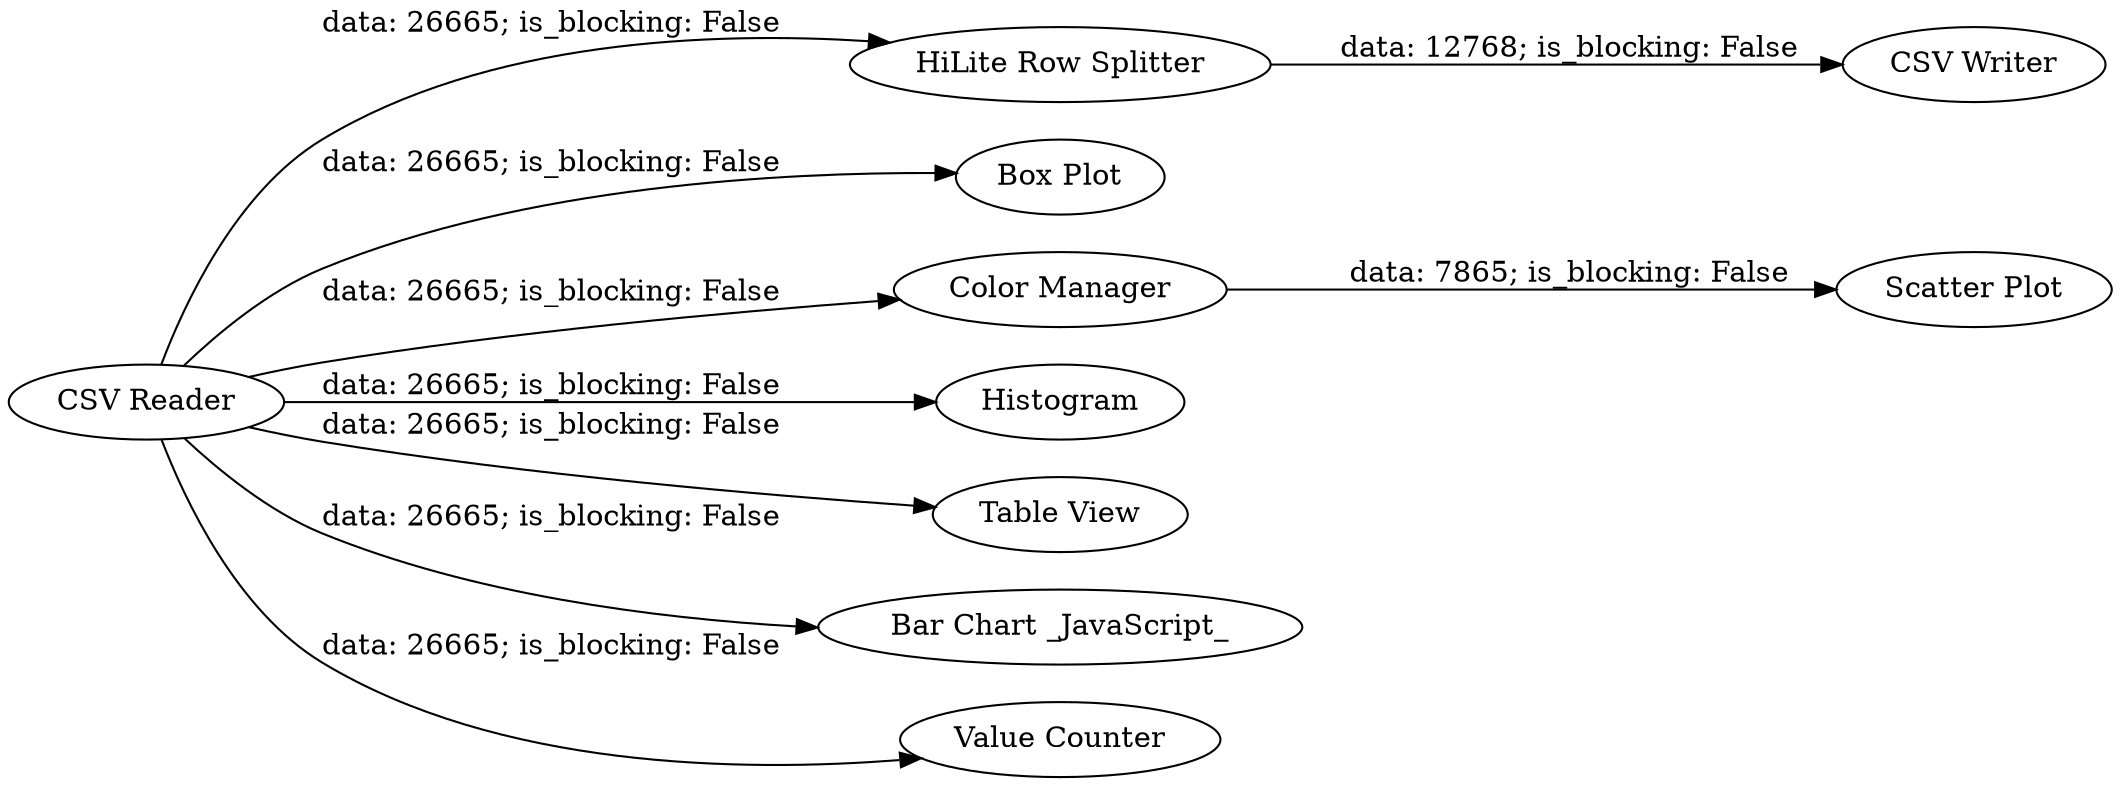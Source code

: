 digraph {
	"5309234305626538206_8" [label="HiLite Row Splitter"]
	"5309234305626538206_5" [label="Box Plot"]
	"5309234305626538206_10" [label="Color Manager"]
	"5309234305626538206_4" [label=Histogram]
	"5309234305626538206_9" [label="CSV Writer"]
	"5309234305626538206_7" [label="Table View"]
	"5309234305626538206_3" [label="Bar Chart _JavaScript_"]
	"5309234305626538206_1" [label="CSV Reader"]
	"5309234305626538206_6" [label="Scatter Plot"]
	"5309234305626538206_2" [label="Value Counter"]
	"5309234305626538206_1" -> "5309234305626538206_2" [label="data: 26665; is_blocking: False"]
	"5309234305626538206_1" -> "5309234305626538206_8" [label="data: 26665; is_blocking: False"]
	"5309234305626538206_8" -> "5309234305626538206_9" [label="data: 12768; is_blocking: False"]
	"5309234305626538206_1" -> "5309234305626538206_3" [label="data: 26665; is_blocking: False"]
	"5309234305626538206_1" -> "5309234305626538206_7" [label="data: 26665; is_blocking: False"]
	"5309234305626538206_1" -> "5309234305626538206_4" [label="data: 26665; is_blocking: False"]
	"5309234305626538206_1" -> "5309234305626538206_5" [label="data: 26665; is_blocking: False"]
	"5309234305626538206_1" -> "5309234305626538206_10" [label="data: 26665; is_blocking: False"]
	"5309234305626538206_10" -> "5309234305626538206_6" [label="data: 7865; is_blocking: False"]
	rankdir=LR
}

